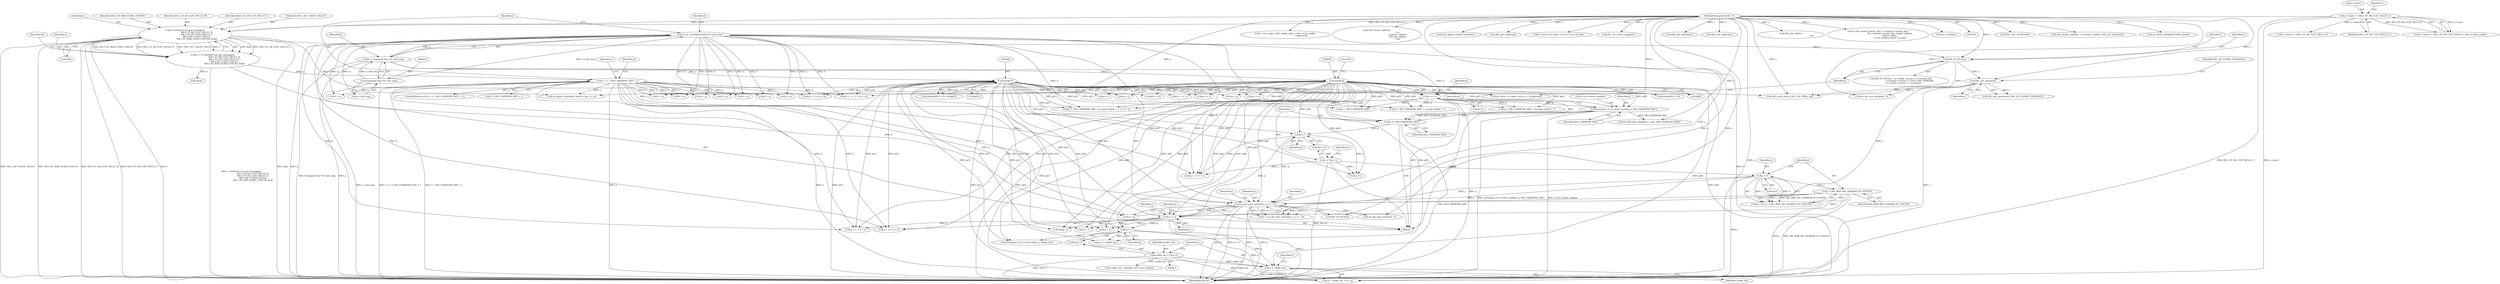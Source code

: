 digraph "0_openssl_a004e72b95835136d3f1ea90517f706c24c03da7@pointer" {
"1000531" [label="(Call,p + cookie_len)"];
"1000527" [label="(Call,p++)"];
"1000267" [label="(Call,(int)p[1])"];
"1000232" [label="(Call,p = (unsigned char *)s->init_msg)"];
"1000234" [label="(Call,(unsigned char *)s->init_msg)"];
"1000261" [label="(Call,(int)p[0])"];
"1000501" [label="(Call,p += j)"];
"1000419" [label="(Call,j < 0)"];
"1000396" [label="(Call,j = *(p++))"];
"1000422" [label="(Call,j > SSL_MAX_SSL_SESSION_ID_LENGTH)"];
"1000459" [label="(Call,ssl_get_prev_session(s, p, j, d + n))"];
"1000337" [label="(Call,SSL_get_options(s))"];
"1000277" [label="(Call,SSL_IS_DTLS(s))"];
"1000210" [label="(Call,s->method->ssl_get_message(s,\n                                   SSL3_ST_SR_CLNT_HELLO_B,\n                                   SSL3_ST_SR_CLNT_HELLO_C,\n                                   SSL3_MT_CLIENT_HELLO,\n                                   SSL3_RT_MAX_PLAIN_LENGTH, &ok))"];
"1000144" [label="(MethodParameterIn,SSL *s)"];
"1000181" [label="(Call,s->state == SSL3_ST_SR_CLNT_HELLO_C)"];
"1000399" [label="(Call,p++)"];
"1000393" [label="(Call,p += SSL3_RANDOM_SIZE)"];
"1000385" [label="(Call,memcpy(s->s3->client_random, p, SSL3_RANDOM_SIZE))"];
"1000272" [label="(Call,p += 2)"];
"1000230" [label="(Call,d = p = (unsigned char *)s->init_msg)"];
"1000240" [label="(Call,n < 2 + SSL3_RANDOM_SIZE + 1)"];
"1000208" [label="(Call,n = s->method->ssl_get_message(s,\n                                   SSL3_ST_SR_CLNT_HELLO_B,\n                                   SSL3_ST_SR_CLNT_HELLO_C,\n                                   SSL3_MT_CLIENT_HELLO,\n                                   SSL3_RT_MAX_PLAIN_LENGTH, &ok))"];
"1000524" [label="(Call,cookie_len = *(p++))"];
"1000396" [label="(Call,j = *(p++))"];
"1000404" [label="(Identifier,p)"];
"1001635" [label="(Call,SSL_USE_SIGALGS(s))"];
"1000249" [label="(Identifier,al)"];
"1000296" [label="(Identifier,s)"];
"1000180" [label="(Call,s->state == SSL3_ST_SR_CLNT_HELLO_C && !s->first_packet)"];
"1000272" [label="(Call,p += 2)"];
"1000282" [label="(Identifier,s)"];
"1001488" [label="(Call,ssl3_choose_cipher(s, s->session->ciphers, SSL_get_ciphers(s)))"];
"1000462" [label="(Identifier,j)"];
"1001658" [label="(Call,ssl_check_clienthello_tlsext_late(s))"];
"1000386" [label="(Call,s->s3->client_random)"];
"1000267" [label="(Call,(int)p[1])"];
"1000572" [label="(Call,memcpy(s->d1->rcvd_cookie, p, cookie_len))"];
"1000266" [label="(Literal,8)"];
"1000497" [label="(Call,ssl_get_new_session(s, 1))"];
"1000422" [label="(Call,j > SSL_MAX_SSL_SESSION_ID_LENGTH)"];
"1000591" [label="(Call,s->ctx->app_verify_cookie_cb(s, s->d1->rcvd_cookie,\n                                                 cookie_len))"];
"1000782" [label="(Call,d + n)"];
"1000216" [label="(Call,&ok)"];
"1000192" [label="(Call,s->state == SSL3_ST_SR_CLNT_HELLO_A)"];
"1000351" [label="(Call,p + SSL3_RANDOM_SIZE + session_length + 1)"];
"1000239" [label="(ControlStructure,if (n < 2 + SSL3_RANDOM_SIZE + 1))"];
"1000257" [label="(Identifier,s)"];
"1001694" [label="(MethodReturn,int)"];
"1001091" [label="(Call,ssl3_choose_cipher(s,\n                                                               s->\n                                                               session->ciphers,\n                                                               SSL_get_ciphers\n                                                               (s)))"];
"1000513" [label="(Call,d + n)"];
"1000546" [label="(Call,cookie_len > sizeof(s->d1->rcvd_cookie))"];
"1000394" [label="(Identifier,p)"];
"1000956" [label="(Call,p += i)"];
"1000145" [label="(Block,)"];
"1000276" [label="(Call,SSL_IS_DTLS(s) ? (s->client_version > s->version &&\n                          s->method->version != DTLS_ANY_VERSION)\n        : (s->client_version < s->version))"];
"1000746" [label="(Call,p + 2)"];
"1000241" [label="(Identifier,n)"];
"1000212" [label="(Identifier,SSL3_ST_SR_CLNT_HELLO_B)"];
"1000236" [label="(Call,s->init_msg)"];
"1000393" [label="(Call,p += SSL3_RANDOM_SIZE)"];
"1000392" [label="(Identifier,SSL3_RANDOM_SIZE)"];
"1000277" [label="(Call,SSL_IS_DTLS(s))"];
"1000181" [label="(Call,s->state == SSL3_ST_SR_CLNT_HELLO_C)"];
"1000804" [label="(Call,p += i)"];
"1000502" [label="(Identifier,p)"];
"1000385" [label="(Call,memcpy(s->s3->client_random, p, SSL3_RANDOM_SIZE))"];
"1000213" [label="(Identifier,SSL3_ST_SR_CLNT_HELLO_C)"];
"1000182" [label="(Call,s->state)"];
"1000210" [label="(Call,s->method->ssl_get_message(s,\n                                   SSL3_ST_SR_CLNT_HELLO_B,\n                                   SSL3_ST_SR_CLNT_HELLO_C,\n                                   SSL3_MT_CLIENT_HELLO,\n                                   SSL3_RT_MAX_PLAIN_LENGTH, &ok))"];
"1000918" [label="(Call,p++)"];
"1000350" [label="(Call,p + SSL3_RANDOM_SIZE + session_length + 1 >= d + n)"];
"1000400" [label="(Identifier,p)"];
"1000424" [label="(Identifier,SSL_MAX_SSL_SESSION_ID_LENGTH)"];
"1000760" [label="(Call,n2s(p, i))"];
"1000922" [label="(Call,p + i)"];
"1000259" [label="(Call,(((int)p[0]) << 8) | (int)p[1])"];
"1000391" [label="(Identifier,p)"];
"1000510" [label="(Call,p + 1)"];
"1000980" [label="(Call,ssl_parse_clienthello_tlsext(s, &p, d + n))"];
"1000242" [label="(Call,2 + SSL3_RANDOM_SIZE + 1)"];
"1000261" [label="(Call,(int)p[0])"];
"1000346" [label="(Call,p + SSL3_RANDOM_SIZE)"];
"1000233" [label="(Identifier,p)"];
"1000232" [label="(Call,p = (unsigned char *)s->init_msg)"];
"1000936" [label="(Call,q = p)"];
"1000209" [label="(Identifier,n)"];
"1000240" [label="(Call,n < 2 + SSL3_RANDOM_SIZE + 1)"];
"1000185" [label="(Identifier,SSL3_ST_SR_CLNT_HELLO_C)"];
"1000222" [label="(Call,(int)n)"];
"1000745" [label="(Call,p + 2 > d + n)"];
"1000260" [label="(Call,((int)p[0]) << 8)"];
"1000274" [label="(Literal,2)"];
"1000984" [label="(Call,d + n)"];
"1000220" [label="(Identifier,ok)"];
"1000532" [label="(Identifier,p)"];
"1000639" [label="(Call,p += cookie_len)"];
"1000263" [label="(Call,p[0])"];
"1000463" [label="(Call,d + n)"];
"1000214" [label="(Identifier,SSL3_MT_CLIENT_HELLO)"];
"1000234" [label="(Call,(unsigned char *)s->init_msg)"];
"1000269" [label="(Call,p[1])"];
"1000460" [label="(Identifier,s)"];
"1000188" [label="(Identifier,s)"];
"1001646" [label="(Call,ssl3_digest_cached_records(s))"];
"1000501" [label="(Call,p += j)"];
"1000459" [label="(Call,ssl_get_prev_session(s, p, j, d + n))"];
"1001495" [label="(Call,SSL_get_ciphers(s))"];
"1000507" [label="(Block,)"];
"1000503" [label="(Identifier,j)"];
"1000921" [label="(Call,(p + i) > (d + n))"];
"1001449" [label="(Call,s->cert->cert_cb(s, s->cert->cert_cb_arg))"];
"1000337" [label="(Call,SSL_get_options(s))"];
"1000336" [label="(Call,SSL_get_options(s) & SSL_OP_COOKIE_EXCHANGE)"];
"1001431" [label="(Call,tls1_set_server_sigalgs(s))"];
"1000925" [label="(Call,d + n)"];
"1000457" [label="(Call,i = ssl_get_prev_session(s, p, j, d + n))"];
"1000565" [label="(Call,SSL_get_options(s))"];
"1000395" [label="(Identifier,SSL3_RANDOM_SIZE)"];
"1000888" [label="(Call,SSL_get_ciphers(s))"];
"1000421" [label="(Literal,0)"];
"1000397" [label="(Identifier,j)"];
"1000530" [label="(Call,p + cookie_len > d + n)"];
"1000211" [label="(Identifier,s)"];
"1000339" [label="(Identifier,SSL_OP_COOKIE_EXCHANGE)"];
"1000231" [label="(Identifier,d)"];
"1000509" [label="(Call,p + 1 > d + n)"];
"1001676" [label="(Call,ssl3_send_alert(s, SSL3_AL_FATAL, al))"];
"1001003" [label="(Call,ssl_fill_hello_random(s, 1, pos, SSL3_RANDOM_SIZE))"];
"1000403" [label="(Call,p + j)"];
"1000506" [label="(Identifier,s)"];
"1000338" [label="(Identifier,s)"];
"1000451" [label="(Call,ssl_get_new_session(s, 1))"];
"1000795" [label="(Call,ssl_bytes_to_cipher_list(s, p, i, &(ciphers)))"];
"1000950" [label="(Call,p[j] == 0)"];
"1000776" [label="(Call,(p + i + 1) > (d + n))"];
"1000533" [label="(Identifier,cookie_len)"];
"1000399" [label="(Call,p++)"];
"1000372" [label="(Call,p + SSL3_RANDOM_SIZE + session_length + 1)"];
"1000144" [label="(MethodParameterIn,SSL *s)"];
"1000531" [label="(Call,p + cookie_len)"];
"1000526" [label="(Call,*(p++))"];
"1001098" [label="(Call,SSL_get_ciphers\n                                                               (s))"];
"1000534" [label="(Call,d + n)"];
"1001044" [label="(Call,s->tls_session_secret_cb(s, s->session->master_key,\n                                     &s->session->master_key_length, ciphers,\n                                     &pref_cipher,\n                                     s->tls_session_secret_cb_arg))"];
"1000777" [label="(Call,p + i + 1)"];
"1000528" [label="(Identifier,p)"];
"1000273" [label="(Identifier,p)"];
"1000527" [label="(Call,p++)"];
"1000749" [label="(Call,d + n)"];
"1000525" [label="(Identifier,cookie_len)"];
"1000406" [label="(Call,d + n)"];
"1000230" [label="(Call,d = p = (unsigned char *)s->init_msg)"];
"1000423" [label="(Identifier,j)"];
"1000398" [label="(Call,*(p++))"];
"1000524" [label="(Call,cookie_len = *(p++))"];
"1000461" [label="(Identifier,p)"];
"1000420" [label="(Identifier,j)"];
"1000677" [label="(Call,tls1_suiteb(s))"];
"1000535" [label="(Identifier,d)"];
"1000419" [label="(Call,j < 0)"];
"1000505" [label="(Call,SSL_IS_DTLS(s))"];
"1000278" [label="(Identifier,s)"];
"1000402" [label="(Call,p + j > d + n)"];
"1000208" [label="(Call,n = s->method->ssl_get_message(s,\n                                   SSL3_ST_SR_CLNT_HELLO_B,\n                                   SSL3_ST_SR_CLNT_HELLO_C,\n                                   SSL3_MT_CLIENT_HELLO,\n                                   SSL3_RT_MAX_PLAIN_LENGTH, &ok))"];
"1000418" [label="(Call,(j < 0) || (j > SSL_MAX_SSL_SESSION_ID_LENGTH))"];
"1000358" [label="(Call,d + n)"];
"1000215" [label="(Identifier,SSL3_RT_MAX_PLAIN_LENGTH)"];
"1000531" -> "1000530"  [label="AST: "];
"1000531" -> "1000533"  [label="CFG: "];
"1000532" -> "1000531"  [label="AST: "];
"1000533" -> "1000531"  [label="AST: "];
"1000535" -> "1000531"  [label="CFG: "];
"1000531" -> "1001694"  [label="DDG: cookie_len"];
"1000531" -> "1001694"  [label="DDG: p"];
"1000527" -> "1000531"  [label="DDG: p"];
"1000267" -> "1000531"  [label="DDG: p[1]"];
"1000261" -> "1000531"  [label="DDG: p[0]"];
"1000524" -> "1000531"  [label="DDG: cookie_len"];
"1000527" -> "1000526"  [label="AST: "];
"1000527" -> "1000528"  [label="CFG: "];
"1000528" -> "1000527"  [label="AST: "];
"1000526" -> "1000527"  [label="CFG: "];
"1000267" -> "1000527"  [label="DDG: p[1]"];
"1000261" -> "1000527"  [label="DDG: p[0]"];
"1000501" -> "1000527"  [label="DDG: p"];
"1000527" -> "1000530"  [label="DDG: p"];
"1000527" -> "1000572"  [label="DDG: p"];
"1000527" -> "1000639"  [label="DDG: p"];
"1000267" -> "1000259"  [label="AST: "];
"1000267" -> "1000269"  [label="CFG: "];
"1000268" -> "1000267"  [label="AST: "];
"1000269" -> "1000267"  [label="AST: "];
"1000259" -> "1000267"  [label="CFG: "];
"1000267" -> "1001694"  [label="DDG: p[1]"];
"1000267" -> "1000259"  [label="DDG: p[1]"];
"1000232" -> "1000267"  [label="DDG: p"];
"1000267" -> "1000272"  [label="DDG: p[1]"];
"1000267" -> "1000346"  [label="DDG: p[1]"];
"1000267" -> "1000350"  [label="DDG: p[1]"];
"1000267" -> "1000351"  [label="DDG: p[1]"];
"1000267" -> "1000372"  [label="DDG: p[1]"];
"1000267" -> "1000385"  [label="DDG: p[1]"];
"1000267" -> "1000393"  [label="DDG: p[1]"];
"1000267" -> "1000399"  [label="DDG: p[1]"];
"1000267" -> "1000402"  [label="DDG: p[1]"];
"1000267" -> "1000403"  [label="DDG: p[1]"];
"1000267" -> "1000459"  [label="DDG: p[1]"];
"1000267" -> "1000501"  [label="DDG: p[1]"];
"1000267" -> "1000509"  [label="DDG: p[1]"];
"1000267" -> "1000510"  [label="DDG: p[1]"];
"1000267" -> "1000530"  [label="DDG: p[1]"];
"1000267" -> "1000572"  [label="DDG: p[1]"];
"1000267" -> "1000639"  [label="DDG: p[1]"];
"1000267" -> "1000745"  [label="DDG: p[1]"];
"1000267" -> "1000746"  [label="DDG: p[1]"];
"1000267" -> "1000760"  [label="DDG: p[1]"];
"1000267" -> "1000776"  [label="DDG: p[1]"];
"1000267" -> "1000777"  [label="DDG: p[1]"];
"1000267" -> "1000795"  [label="DDG: p[1]"];
"1000267" -> "1000804"  [label="DDG: p[1]"];
"1000267" -> "1000918"  [label="DDG: p[1]"];
"1000267" -> "1000921"  [label="DDG: p[1]"];
"1000267" -> "1000922"  [label="DDG: p[1]"];
"1000267" -> "1000936"  [label="DDG: p[1]"];
"1000267" -> "1000950"  [label="DDG: p[1]"];
"1000267" -> "1000956"  [label="DDG: p[1]"];
"1000232" -> "1000230"  [label="AST: "];
"1000232" -> "1000234"  [label="CFG: "];
"1000233" -> "1000232"  [label="AST: "];
"1000234" -> "1000232"  [label="AST: "];
"1000230" -> "1000232"  [label="CFG: "];
"1000232" -> "1001694"  [label="DDG: p"];
"1000232" -> "1001694"  [label="DDG: (unsigned char *)s->init_msg"];
"1000232" -> "1000230"  [label="DDG: p"];
"1000234" -> "1000232"  [label="DDG: s->init_msg"];
"1000232" -> "1000261"  [label="DDG: p"];
"1000232" -> "1000272"  [label="DDG: p"];
"1000234" -> "1000236"  [label="CFG: "];
"1000235" -> "1000234"  [label="AST: "];
"1000236" -> "1000234"  [label="AST: "];
"1000234" -> "1001694"  [label="DDG: s->init_msg"];
"1000234" -> "1000230"  [label="DDG: s->init_msg"];
"1000261" -> "1000260"  [label="AST: "];
"1000261" -> "1000263"  [label="CFG: "];
"1000262" -> "1000261"  [label="AST: "];
"1000263" -> "1000261"  [label="AST: "];
"1000266" -> "1000261"  [label="CFG: "];
"1000261" -> "1001694"  [label="DDG: p[0]"];
"1000261" -> "1000260"  [label="DDG: p[0]"];
"1000261" -> "1000272"  [label="DDG: p[0]"];
"1000261" -> "1000346"  [label="DDG: p[0]"];
"1000261" -> "1000350"  [label="DDG: p[0]"];
"1000261" -> "1000351"  [label="DDG: p[0]"];
"1000261" -> "1000372"  [label="DDG: p[0]"];
"1000261" -> "1000385"  [label="DDG: p[0]"];
"1000261" -> "1000393"  [label="DDG: p[0]"];
"1000261" -> "1000399"  [label="DDG: p[0]"];
"1000261" -> "1000402"  [label="DDG: p[0]"];
"1000261" -> "1000403"  [label="DDG: p[0]"];
"1000261" -> "1000459"  [label="DDG: p[0]"];
"1000261" -> "1000501"  [label="DDG: p[0]"];
"1000261" -> "1000509"  [label="DDG: p[0]"];
"1000261" -> "1000510"  [label="DDG: p[0]"];
"1000261" -> "1000530"  [label="DDG: p[0]"];
"1000261" -> "1000572"  [label="DDG: p[0]"];
"1000261" -> "1000639"  [label="DDG: p[0]"];
"1000261" -> "1000745"  [label="DDG: p[0]"];
"1000261" -> "1000746"  [label="DDG: p[0]"];
"1000261" -> "1000760"  [label="DDG: p[0]"];
"1000261" -> "1000776"  [label="DDG: p[0]"];
"1000261" -> "1000777"  [label="DDG: p[0]"];
"1000261" -> "1000795"  [label="DDG: p[0]"];
"1000261" -> "1000804"  [label="DDG: p[0]"];
"1000261" -> "1000918"  [label="DDG: p[0]"];
"1000261" -> "1000921"  [label="DDG: p[0]"];
"1000261" -> "1000922"  [label="DDG: p[0]"];
"1000261" -> "1000936"  [label="DDG: p[0]"];
"1000261" -> "1000950"  [label="DDG: p[0]"];
"1000261" -> "1000956"  [label="DDG: p[0]"];
"1000501" -> "1000145"  [label="AST: "];
"1000501" -> "1000503"  [label="CFG: "];
"1000502" -> "1000501"  [label="AST: "];
"1000503" -> "1000501"  [label="AST: "];
"1000506" -> "1000501"  [label="CFG: "];
"1000501" -> "1001694"  [label="DDG: j"];
"1000419" -> "1000501"  [label="DDG: j"];
"1000422" -> "1000501"  [label="DDG: j"];
"1000459" -> "1000501"  [label="DDG: j"];
"1000459" -> "1000501"  [label="DDG: p"];
"1000399" -> "1000501"  [label="DDG: p"];
"1000501" -> "1000509"  [label="DDG: p"];
"1000501" -> "1000510"  [label="DDG: p"];
"1000501" -> "1000745"  [label="DDG: p"];
"1000501" -> "1000746"  [label="DDG: p"];
"1000501" -> "1000760"  [label="DDG: p"];
"1000419" -> "1000418"  [label="AST: "];
"1000419" -> "1000421"  [label="CFG: "];
"1000420" -> "1000419"  [label="AST: "];
"1000421" -> "1000419"  [label="AST: "];
"1000423" -> "1000419"  [label="CFG: "];
"1000418" -> "1000419"  [label="CFG: "];
"1000419" -> "1001694"  [label="DDG: j"];
"1000419" -> "1000418"  [label="DDG: j"];
"1000419" -> "1000418"  [label="DDG: 0"];
"1000396" -> "1000419"  [label="DDG: j"];
"1000419" -> "1000422"  [label="DDG: j"];
"1000419" -> "1000459"  [label="DDG: j"];
"1000396" -> "1000145"  [label="AST: "];
"1000396" -> "1000398"  [label="CFG: "];
"1000397" -> "1000396"  [label="AST: "];
"1000398" -> "1000396"  [label="AST: "];
"1000404" -> "1000396"  [label="CFG: "];
"1000396" -> "1001694"  [label="DDG: *(p++)"];
"1000396" -> "1000402"  [label="DDG: j"];
"1000396" -> "1000403"  [label="DDG: j"];
"1000422" -> "1000418"  [label="AST: "];
"1000422" -> "1000424"  [label="CFG: "];
"1000423" -> "1000422"  [label="AST: "];
"1000424" -> "1000422"  [label="AST: "];
"1000418" -> "1000422"  [label="CFG: "];
"1000422" -> "1001694"  [label="DDG: j"];
"1000422" -> "1001694"  [label="DDG: SSL_MAX_SSL_SESSION_ID_LENGTH"];
"1000422" -> "1000418"  [label="DDG: j"];
"1000422" -> "1000418"  [label="DDG: SSL_MAX_SSL_SESSION_ID_LENGTH"];
"1000422" -> "1000459"  [label="DDG: j"];
"1000459" -> "1000457"  [label="AST: "];
"1000459" -> "1000463"  [label="CFG: "];
"1000460" -> "1000459"  [label="AST: "];
"1000461" -> "1000459"  [label="AST: "];
"1000462" -> "1000459"  [label="AST: "];
"1000463" -> "1000459"  [label="AST: "];
"1000457" -> "1000459"  [label="CFG: "];
"1000459" -> "1001694"  [label="DDG: p"];
"1000459" -> "1001694"  [label="DDG: s"];
"1000459" -> "1001694"  [label="DDG: d + n"];
"1000459" -> "1001694"  [label="DDG: j"];
"1000459" -> "1000457"  [label="DDG: s"];
"1000459" -> "1000457"  [label="DDG: p"];
"1000459" -> "1000457"  [label="DDG: j"];
"1000459" -> "1000457"  [label="DDG: d + n"];
"1000337" -> "1000459"  [label="DDG: s"];
"1000144" -> "1000459"  [label="DDG: s"];
"1000399" -> "1000459"  [label="DDG: p"];
"1000230" -> "1000459"  [label="DDG: d"];
"1000240" -> "1000459"  [label="DDG: n"];
"1000459" -> "1000497"  [label="DDG: s"];
"1000459" -> "1000505"  [label="DDG: s"];
"1000337" -> "1000336"  [label="AST: "];
"1000337" -> "1000338"  [label="CFG: "];
"1000338" -> "1000337"  [label="AST: "];
"1000339" -> "1000337"  [label="CFG: "];
"1000337" -> "1001694"  [label="DDG: s"];
"1000337" -> "1000336"  [label="DDG: s"];
"1000277" -> "1000337"  [label="DDG: s"];
"1000144" -> "1000337"  [label="DDG: s"];
"1000337" -> "1000451"  [label="DDG: s"];
"1000337" -> "1001676"  [label="DDG: s"];
"1000277" -> "1000276"  [label="AST: "];
"1000277" -> "1000278"  [label="CFG: "];
"1000278" -> "1000277"  [label="AST: "];
"1000282" -> "1000277"  [label="CFG: "];
"1000296" -> "1000277"  [label="CFG: "];
"1000210" -> "1000277"  [label="DDG: s"];
"1000144" -> "1000277"  [label="DDG: s"];
"1000277" -> "1001676"  [label="DDG: s"];
"1000210" -> "1000208"  [label="AST: "];
"1000210" -> "1000216"  [label="CFG: "];
"1000211" -> "1000210"  [label="AST: "];
"1000212" -> "1000210"  [label="AST: "];
"1000213" -> "1000210"  [label="AST: "];
"1000214" -> "1000210"  [label="AST: "];
"1000215" -> "1000210"  [label="AST: "];
"1000216" -> "1000210"  [label="AST: "];
"1000208" -> "1000210"  [label="CFG: "];
"1000210" -> "1001694"  [label="DDG: &ok"];
"1000210" -> "1001694"  [label="DDG: SSL3_MT_CLIENT_HELLO"];
"1000210" -> "1001694"  [label="DDG: SSL3_ST_SR_CLNT_HELLO_B"];
"1000210" -> "1001694"  [label="DDG: SSL3_ST_SR_CLNT_HELLO_C"];
"1000210" -> "1001694"  [label="DDG: s"];
"1000210" -> "1001694"  [label="DDG: SSL3_RT_MAX_PLAIN_LENGTH"];
"1000210" -> "1000208"  [label="DDG: &ok"];
"1000210" -> "1000208"  [label="DDG: SSL3_ST_SR_CLNT_HELLO_C"];
"1000210" -> "1000208"  [label="DDG: SSL3_RT_MAX_PLAIN_LENGTH"];
"1000210" -> "1000208"  [label="DDG: SSL3_ST_SR_CLNT_HELLO_B"];
"1000210" -> "1000208"  [label="DDG: SSL3_MT_CLIENT_HELLO"];
"1000210" -> "1000208"  [label="DDG: s"];
"1000144" -> "1000210"  [label="DDG: s"];
"1000181" -> "1000210"  [label="DDG: SSL3_ST_SR_CLNT_HELLO_C"];
"1000210" -> "1001676"  [label="DDG: s"];
"1000144" -> "1000143"  [label="AST: "];
"1000144" -> "1001694"  [label="DDG: s"];
"1000144" -> "1000451"  [label="DDG: s"];
"1000144" -> "1000497"  [label="DDG: s"];
"1000144" -> "1000505"  [label="DDG: s"];
"1000144" -> "1000565"  [label="DDG: s"];
"1000144" -> "1000591"  [label="DDG: s"];
"1000144" -> "1000677"  [label="DDG: s"];
"1000144" -> "1000795"  [label="DDG: s"];
"1000144" -> "1000888"  [label="DDG: s"];
"1000144" -> "1000980"  [label="DDG: s"];
"1000144" -> "1001003"  [label="DDG: s"];
"1000144" -> "1001044"  [label="DDG: s"];
"1000144" -> "1001091"  [label="DDG: s"];
"1000144" -> "1001098"  [label="DDG: s"];
"1000144" -> "1001431"  [label="DDG: s"];
"1000144" -> "1001449"  [label="DDG: s"];
"1000144" -> "1001488"  [label="DDG: s"];
"1000144" -> "1001495"  [label="DDG: s"];
"1000144" -> "1001635"  [label="DDG: s"];
"1000144" -> "1001646"  [label="DDG: s"];
"1000144" -> "1001658"  [label="DDG: s"];
"1000144" -> "1001676"  [label="DDG: s"];
"1000181" -> "1000180"  [label="AST: "];
"1000181" -> "1000185"  [label="CFG: "];
"1000182" -> "1000181"  [label="AST: "];
"1000185" -> "1000181"  [label="AST: "];
"1000188" -> "1000181"  [label="CFG: "];
"1000180" -> "1000181"  [label="CFG: "];
"1000181" -> "1001694"  [label="DDG: s->state"];
"1000181" -> "1001694"  [label="DDG: SSL3_ST_SR_CLNT_HELLO_C"];
"1000181" -> "1000180"  [label="DDG: s->state"];
"1000181" -> "1000180"  [label="DDG: SSL3_ST_SR_CLNT_HELLO_C"];
"1000181" -> "1000192"  [label="DDG: s->state"];
"1000399" -> "1000398"  [label="AST: "];
"1000399" -> "1000400"  [label="CFG: "];
"1000400" -> "1000399"  [label="AST: "];
"1000398" -> "1000399"  [label="CFG: "];
"1000393" -> "1000399"  [label="DDG: p"];
"1000399" -> "1000402"  [label="DDG: p"];
"1000399" -> "1000403"  [label="DDG: p"];
"1000393" -> "1000145"  [label="AST: "];
"1000393" -> "1000395"  [label="CFG: "];
"1000394" -> "1000393"  [label="AST: "];
"1000395" -> "1000393"  [label="AST: "];
"1000397" -> "1000393"  [label="CFG: "];
"1000393" -> "1001694"  [label="DDG: SSL3_RANDOM_SIZE"];
"1000385" -> "1000393"  [label="DDG: SSL3_RANDOM_SIZE"];
"1000385" -> "1000393"  [label="DDG: p"];
"1000385" -> "1000145"  [label="AST: "];
"1000385" -> "1000392"  [label="CFG: "];
"1000386" -> "1000385"  [label="AST: "];
"1000391" -> "1000385"  [label="AST: "];
"1000392" -> "1000385"  [label="AST: "];
"1000394" -> "1000385"  [label="CFG: "];
"1000385" -> "1001694"  [label="DDG: s->s3->client_random"];
"1000385" -> "1001694"  [label="DDG: memcpy(s->s3->client_random, p, SSL3_RANDOM_SIZE)"];
"1000272" -> "1000385"  [label="DDG: p"];
"1000385" -> "1001003"  [label="DDG: SSL3_RANDOM_SIZE"];
"1000272" -> "1000145"  [label="AST: "];
"1000272" -> "1000274"  [label="CFG: "];
"1000273" -> "1000272"  [label="AST: "];
"1000274" -> "1000272"  [label="AST: "];
"1000278" -> "1000272"  [label="CFG: "];
"1000272" -> "1001694"  [label="DDG: p"];
"1000272" -> "1000346"  [label="DDG: p"];
"1000272" -> "1000350"  [label="DDG: p"];
"1000272" -> "1000351"  [label="DDG: p"];
"1000272" -> "1000372"  [label="DDG: p"];
"1000230" -> "1000145"  [label="AST: "];
"1000231" -> "1000230"  [label="AST: "];
"1000241" -> "1000230"  [label="CFG: "];
"1000230" -> "1001694"  [label="DDG: d"];
"1000230" -> "1000350"  [label="DDG: d"];
"1000230" -> "1000358"  [label="DDG: d"];
"1000230" -> "1000402"  [label="DDG: d"];
"1000230" -> "1000406"  [label="DDG: d"];
"1000230" -> "1000463"  [label="DDG: d"];
"1000230" -> "1000509"  [label="DDG: d"];
"1000230" -> "1000513"  [label="DDG: d"];
"1000230" -> "1000530"  [label="DDG: d"];
"1000230" -> "1000534"  [label="DDG: d"];
"1000230" -> "1000745"  [label="DDG: d"];
"1000230" -> "1000749"  [label="DDG: d"];
"1000230" -> "1000776"  [label="DDG: d"];
"1000230" -> "1000782"  [label="DDG: d"];
"1000230" -> "1000921"  [label="DDG: d"];
"1000230" -> "1000925"  [label="DDG: d"];
"1000230" -> "1000980"  [label="DDG: d"];
"1000230" -> "1000984"  [label="DDG: d"];
"1000240" -> "1000239"  [label="AST: "];
"1000240" -> "1000242"  [label="CFG: "];
"1000241" -> "1000240"  [label="AST: "];
"1000242" -> "1000240"  [label="AST: "];
"1000249" -> "1000240"  [label="CFG: "];
"1000257" -> "1000240"  [label="CFG: "];
"1000240" -> "1001694"  [label="DDG: n < 2 + SSL3_RANDOM_SIZE + 1"];
"1000240" -> "1001694"  [label="DDG: 2 + SSL3_RANDOM_SIZE + 1"];
"1000240" -> "1001694"  [label="DDG: n"];
"1000208" -> "1000240"  [label="DDG: n"];
"1000240" -> "1000350"  [label="DDG: n"];
"1000240" -> "1000358"  [label="DDG: n"];
"1000240" -> "1000402"  [label="DDG: n"];
"1000240" -> "1000406"  [label="DDG: n"];
"1000240" -> "1000463"  [label="DDG: n"];
"1000240" -> "1000509"  [label="DDG: n"];
"1000240" -> "1000513"  [label="DDG: n"];
"1000240" -> "1000530"  [label="DDG: n"];
"1000240" -> "1000534"  [label="DDG: n"];
"1000240" -> "1000745"  [label="DDG: n"];
"1000240" -> "1000749"  [label="DDG: n"];
"1000240" -> "1000776"  [label="DDG: n"];
"1000240" -> "1000782"  [label="DDG: n"];
"1000240" -> "1000921"  [label="DDG: n"];
"1000240" -> "1000925"  [label="DDG: n"];
"1000240" -> "1000980"  [label="DDG: n"];
"1000240" -> "1000984"  [label="DDG: n"];
"1000208" -> "1000145"  [label="AST: "];
"1000209" -> "1000208"  [label="AST: "];
"1000220" -> "1000208"  [label="CFG: "];
"1000208" -> "1001694"  [label="DDG: s->method->ssl_get_message(s,\n                                   SSL3_ST_SR_CLNT_HELLO_B,\n                                   SSL3_ST_SR_CLNT_HELLO_C,\n                                   SSL3_MT_CLIENT_HELLO,\n                                   SSL3_RT_MAX_PLAIN_LENGTH, &ok)"];
"1000208" -> "1000222"  [label="DDG: n"];
"1000524" -> "1000507"  [label="AST: "];
"1000524" -> "1000526"  [label="CFG: "];
"1000525" -> "1000524"  [label="AST: "];
"1000526" -> "1000524"  [label="AST: "];
"1000532" -> "1000524"  [label="CFG: "];
"1000524" -> "1001694"  [label="DDG: *(p++)"];
"1000524" -> "1000530"  [label="DDG: cookie_len"];
"1000524" -> "1000546"  [label="DDG: cookie_len"];
}
